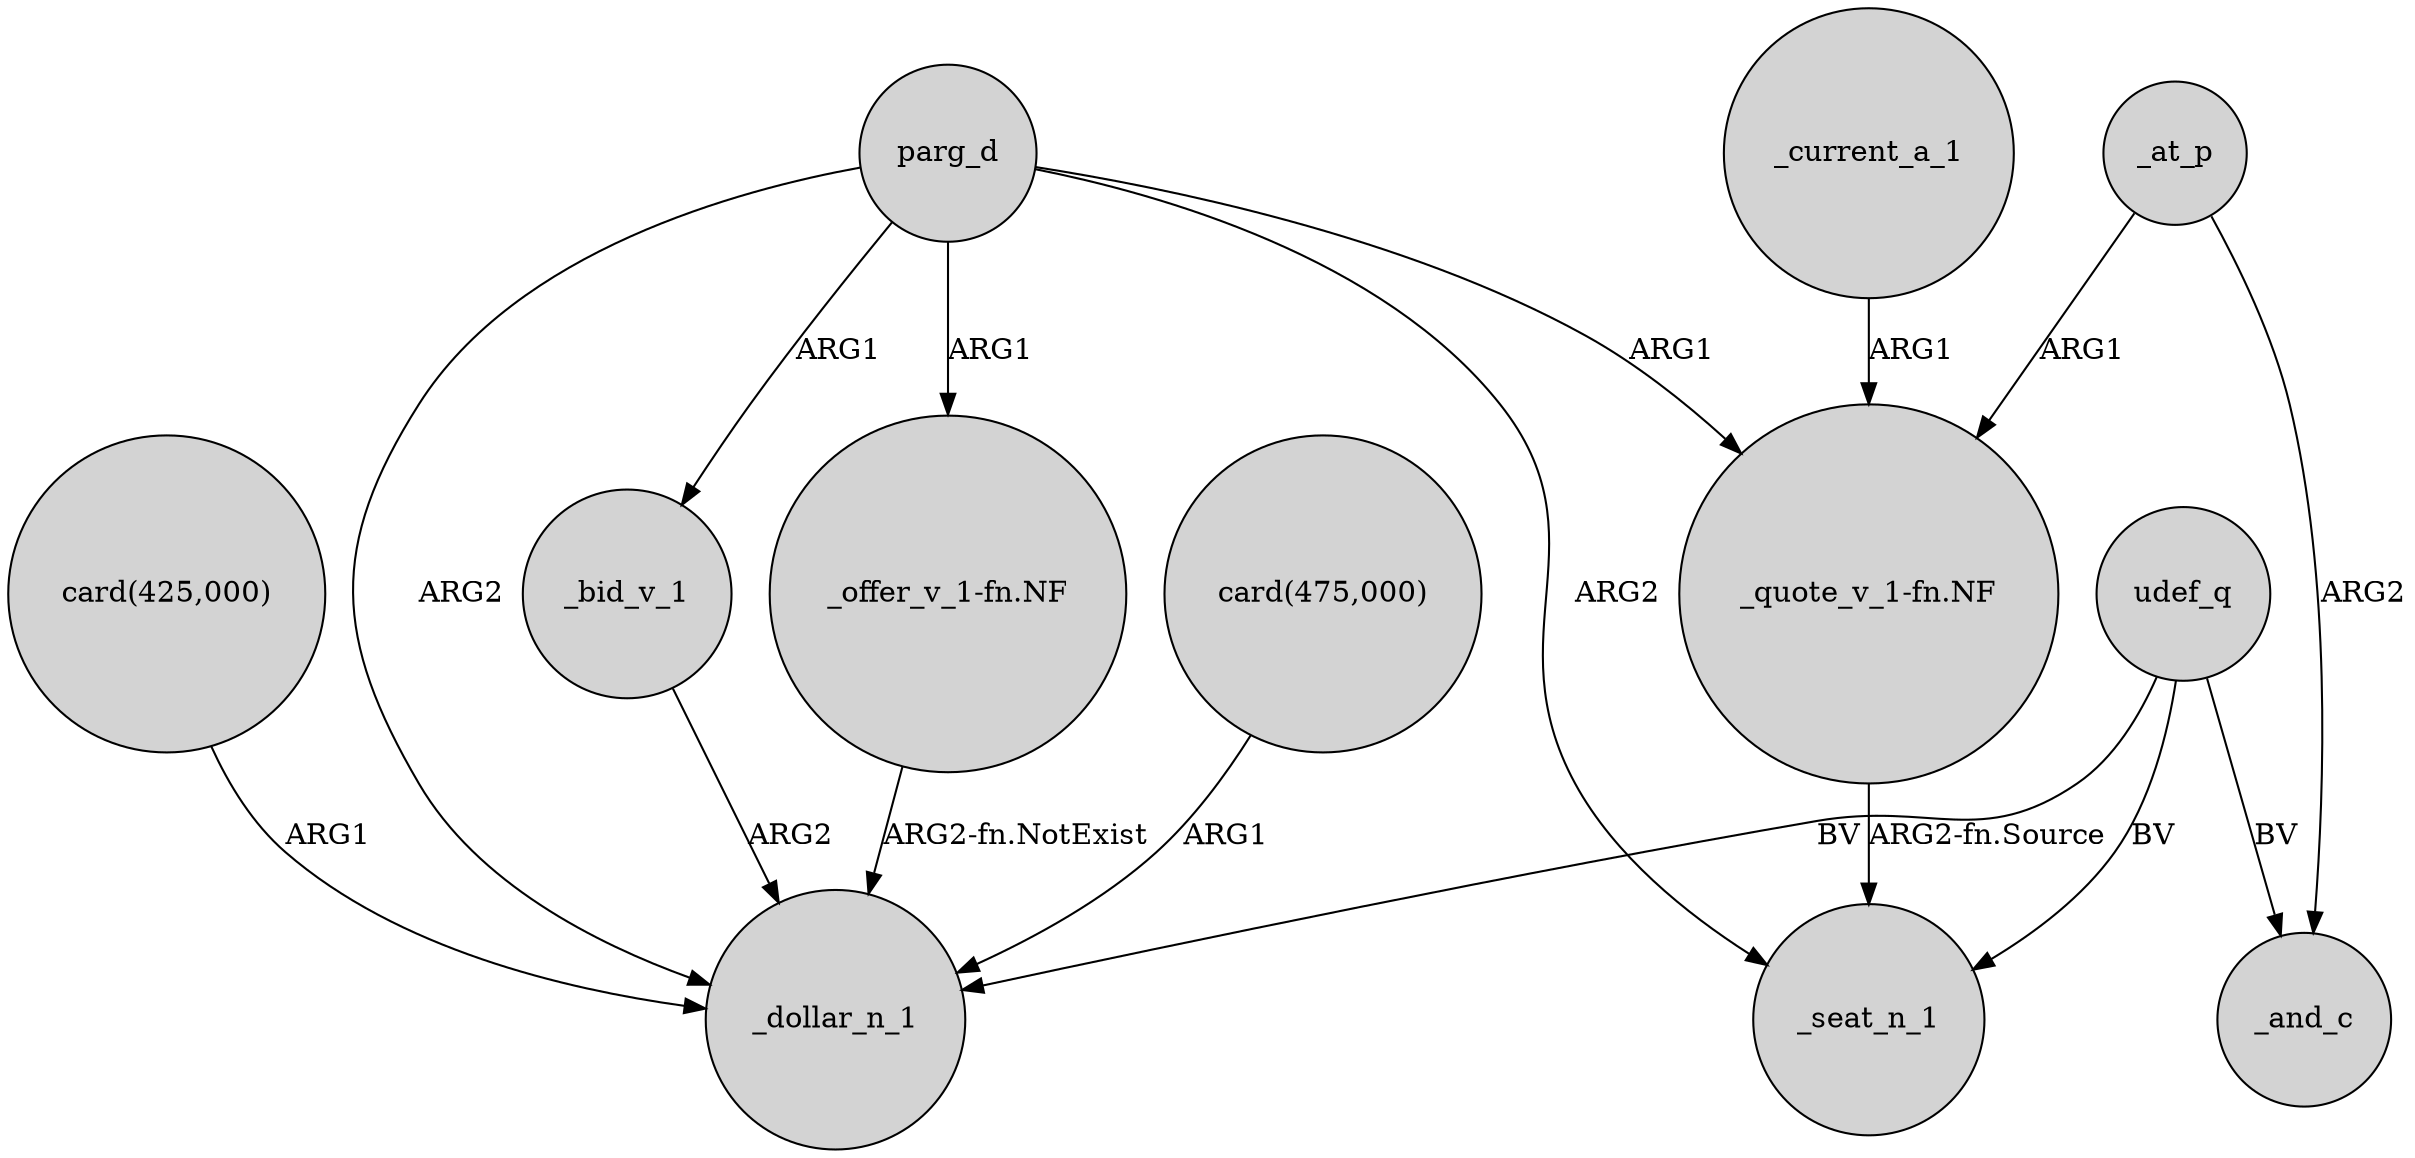 digraph {
	node [shape=circle style=filled]
	_bid_v_1 -> _dollar_n_1 [label=ARG2]
	"card(425,000)" -> _dollar_n_1 [label=ARG1]
	parg_d -> _dollar_n_1 [label=ARG2]
	"_offer_v_1-fn.NF" -> _dollar_n_1 [label="ARG2-fn.NotExist"]
	udef_q -> _seat_n_1 [label=BV]
	_current_a_1 -> "_quote_v_1-fn.NF" [label=ARG1]
	_at_p -> "_quote_v_1-fn.NF" [label=ARG1]
	parg_d -> _seat_n_1 [label=ARG2]
	"_quote_v_1-fn.NF" -> _seat_n_1 [label="ARG2-fn.Source"]
	parg_d -> _bid_v_1 [label=ARG1]
	udef_q -> _and_c [label=BV]
	"card(475,000)" -> _dollar_n_1 [label=ARG1]
	parg_d -> "_offer_v_1-fn.NF" [label=ARG1]
	_at_p -> _and_c [label=ARG2]
	parg_d -> "_quote_v_1-fn.NF" [label=ARG1]
	udef_q -> _dollar_n_1 [label=BV]
}
